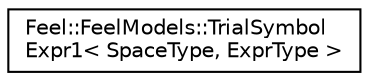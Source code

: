 digraph "Graphical Class Hierarchy"
{
 // LATEX_PDF_SIZE
  edge [fontname="Helvetica",fontsize="10",labelfontname="Helvetica",labelfontsize="10"];
  node [fontname="Helvetica",fontsize="10",shape=record];
  rankdir="LR";
  Node0 [label="Feel::FeelModels::TrialSymbol\lExpr1\< SpaceType, ExprType \>",height=0.2,width=0.4,color="black", fillcolor="white", style="filled",URL="$classFeel_1_1FeelModels_1_1TrialSymbolExpr1.html",tooltip=" "];
}
